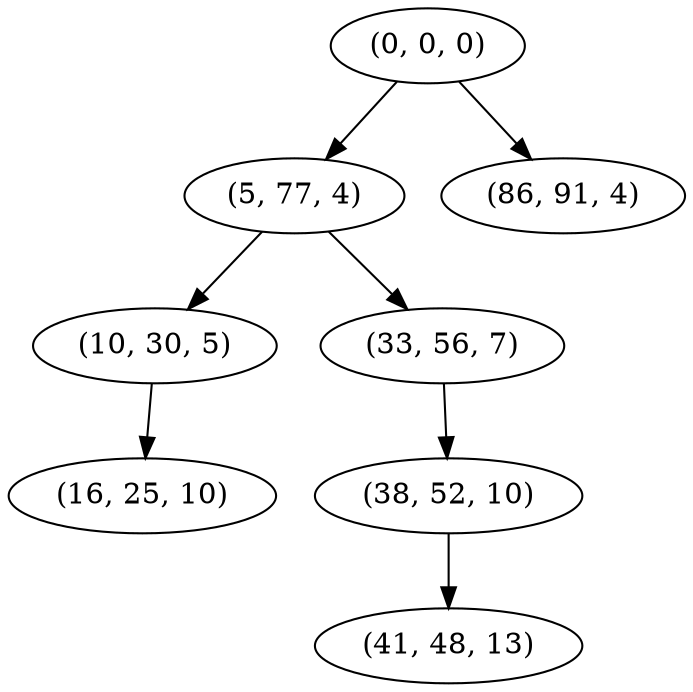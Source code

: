 digraph tree {
    "(0, 0, 0)";
    "(5, 77, 4)";
    "(10, 30, 5)";
    "(16, 25, 10)";
    "(33, 56, 7)";
    "(38, 52, 10)";
    "(41, 48, 13)";
    "(86, 91, 4)";
    "(0, 0, 0)" -> "(5, 77, 4)";
    "(0, 0, 0)" -> "(86, 91, 4)";
    "(5, 77, 4)" -> "(10, 30, 5)";
    "(5, 77, 4)" -> "(33, 56, 7)";
    "(10, 30, 5)" -> "(16, 25, 10)";
    "(33, 56, 7)" -> "(38, 52, 10)";
    "(38, 52, 10)" -> "(41, 48, 13)";
}

